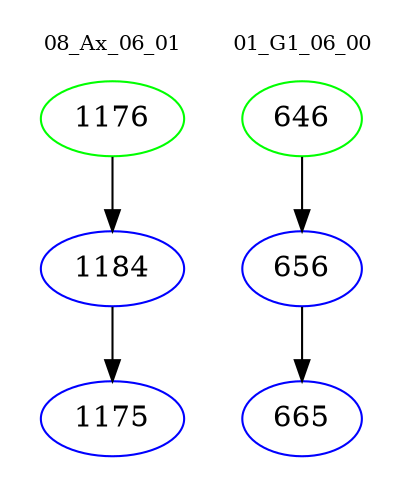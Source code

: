 digraph{
subgraph cluster_0 {
color = white
label = "08_Ax_06_01";
fontsize=10;
T0_1176 [label="1176", color="green"]
T0_1176 -> T0_1184 [color="black"]
T0_1184 [label="1184", color="blue"]
T0_1184 -> T0_1175 [color="black"]
T0_1175 [label="1175", color="blue"]
}
subgraph cluster_1 {
color = white
label = "01_G1_06_00";
fontsize=10;
T1_646 [label="646", color="green"]
T1_646 -> T1_656 [color="black"]
T1_656 [label="656", color="blue"]
T1_656 -> T1_665 [color="black"]
T1_665 [label="665", color="blue"]
}
}
